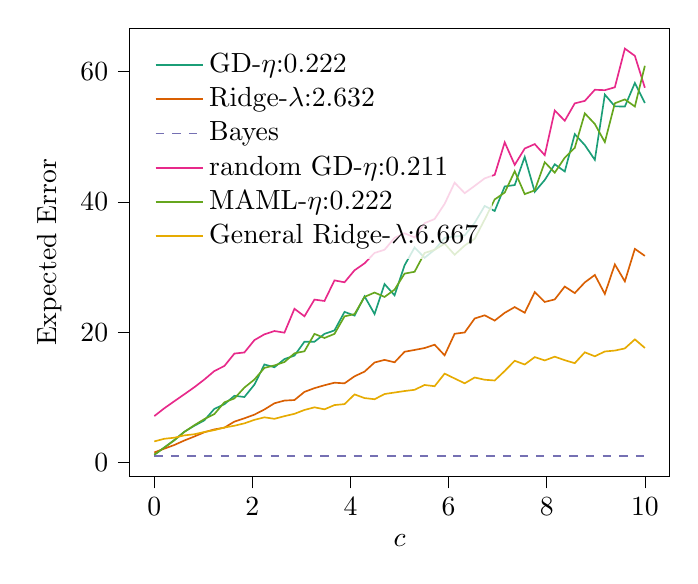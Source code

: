 % This file was created with tikzplotlib v0.10.1.
\begin{tikzpicture}

\definecolor{chocolate217952}{RGB}{217,95,2}
\definecolor{darkcyan27158119}{RGB}{27,158,119}
\definecolor{darkgray176}{RGB}{176,176,176}
\definecolor{deeppink23141138}{RGB}{231,41,138}
\definecolor{lightslategray117112179}{RGB}{117,112,179}
\definecolor{olivedrab10216630}{RGB}{102,166,30}
\definecolor{orange2301712}{RGB}{230,171,2}

\begin{axis}[
legend cell align={left},
legend style={
  fill opacity=0.8,
  draw opacity=1,
  text opacity=1,
  at={(0.03,0.97)},
  anchor=north west,
  draw=none
},
tick align=outside,
tick pos=left,
x grid style={darkgray176},
xlabel={\(\displaystyle c\)},
xmin=-0.5, xmax=10.5,
xtick style={color=black},
y grid style={darkgray176},
ylabel={Expected Error},
ymin=-2.126, ymax=66.633,
ytick style={color=black}
]
\addplot [semithick, darkcyan27158119]
table {%
0 1.219
0.204 2.322
0.408 3.48
0.612 4.739
0.816 5.66
1.02 6.493
1.224 8.253
1.429 8.967
1.633 10.258
1.837 10.076
2.041 11.975
2.245 15.063
2.449 14.641
2.653 15.891
2.857 16.42
3.061 18.56
3.265 18.548
3.469 19.756
3.673 20.284
3.878 23.129
4.082 22.563
4.286 25.512
4.49 22.803
4.694 27.389
4.898 25.663
5.102 30.282
5.306 33.001
5.51 31.423
5.714 32.664
5.918 34.471
6.122 34.682
6.327 34.856
6.531 36.786
6.735 39.379
6.939 38.612
7.143 42.368
7.347 42.579
7.551 46.898
7.755 41.546
7.959 43.359
8.163 45.764
8.367 44.662
8.571 50.387
8.776 48.709
8.98 46.448
9.184 56.453
9.388 54.654
9.592 54.621
9.796 58.235
10 55.174
};
\addlegendentry{GD-$\eta$:0.222}
\addplot [semithick, chocolate217952]
table {%
0 1.575
0.204 2.15
0.408 2.713
0.612 3.401
0.816 4.014
1.02 4.668
1.224 5.107
1.429 5.374
1.633 6.303
1.837 6.811
2.041 7.371
2.245 8.162
2.449 9.111
2.653 9.528
2.857 9.609
3.061 10.857
3.265 11.433
3.469 11.878
3.673 12.265
3.878 12.172
4.082 13.252
4.286 13.968
4.49 15.367
4.694 15.767
4.898 15.396
5.102 17.016
5.306 17.291
5.51 17.587
5.714 18.093
5.918 16.468
6.122 19.773
6.327 19.972
6.531 22.119
6.735 22.603
6.939 21.796
7.143 22.985
7.347 23.866
7.551 23.0
7.755 26.162
7.959 24.652
8.163 25.04
8.367 27.015
8.571 26.012
8.776 27.655
8.98 28.792
9.184 25.877
9.388 30.407
9.592 27.809
9.796 32.794
10 31.716
};
\addlegendentry{Ridge-$\lambda$:2.632}
\addplot [semithick, lightslategray117112179, dashed]
table {%
0 1.0
0.204 1.0
0.408 1.0
0.612 1.0
0.816 1.0
1.02 1.0
1.224 1.0
1.429 1.0
1.633 1.0
1.837 1.0
2.041 1.0
2.245 1.0
2.449 1.0
2.653 1.0
2.857 1.0
3.061 1.0
3.265 1.0
3.469 1.0
3.673 1.0
3.878 1.0
4.082 1.0
4.286 1.0
4.49 1.0
4.694 1.0
4.898 1.0
5.102 1.0
5.306 1.0
5.51 1.0
5.714 1.0
5.918 1.0
6.122 1.0
6.327 1.0
6.531 1.0
6.735 1.0
6.939 1.0
7.143 1.0
7.347 1.0
7.551 1.0
7.755 1.0
7.959 1.0
8.163 1.0
8.367 1.0
8.571 1.0
8.776 1.0
8.98 1.0
9.184 1.0
9.388 1.0
9.592 1.0
9.796 1.0
10 1.0
};
\addlegendentry{Bayes}
\addplot [semithick, deeppink23141138]
table {%
0 7.147
0.204 8.345
0.408 9.426
0.612 10.492
0.816 11.573
1.02 12.755
1.224 14.055
1.429 14.834
1.633 16.736
1.837 16.907
2.041 18.801
2.245 19.689
2.449 20.193
2.653 19.941
2.857 23.602
3.061 22.452
3.265 25.015
3.469 24.802
3.673 27.959
3.878 27.67
4.082 29.509
4.286 30.575
4.49 32.172
4.694 32.658
4.898 34.481
5.102 35.185
5.306 34.544
5.51 36.733
5.714 37.374
5.918 39.689
6.122 42.946
6.327 41.336
6.531 42.456
6.735 43.606
6.939 44.15
7.143 49.132
7.347 45.68
7.551 48.186
7.755 48.86
7.959 47.163
8.163 54.022
8.367 52.439
8.571 55.11
8.776 55.489
8.98 57.193
9.184 57.132
9.388 57.574
9.592 63.508
9.796 62.396
10 57.5
};
\addlegendentry{random GD-$\eta$:0.211}
\addplot [semithick, olivedrab10216630]
table {%
0 1.225
0.204 2.318
0.408 3.43
0.612 4.72
0.816 5.749
1.02 6.684
1.224 7.451
1.429 9.261
1.633 9.855
1.837 11.522
2.041 12.756
2.245 14.539
2.449 14.921
2.653 15.435
2.857 16.771
3.061 17.09
3.265 19.754
3.469 19.126
3.673 19.754
3.878 22.445
4.082 22.789
4.286 25.429
4.49 26.096
4.694 25.423
4.898 26.545
5.102 29.001
5.306 29.283
5.51 32.167
5.714 32.651
5.918 33.594
6.122 31.895
6.327 33.302
6.531 34.344
6.735 37.296
6.939 40.374
7.143 41.431
7.347 44.704
7.551 41.192
7.755 41.761
7.959 46.085
8.163 44.479
8.367 46.777
8.571 48.292
8.776 53.574
8.98 51.947
9.184 49.16
9.388 55.125
9.592 55.715
9.796 54.628
10 60.871
};
\addlegendentry{MAML-$\eta$:0.222}
\addplot [semithick, orange2301712]
table {%
0 3.262
0.204 3.669
0.408 3.83
0.612 4.192
0.816 4.363
1.02 4.709
1.224 4.993
1.429 5.391
1.633 5.668
1.837 6.034
2.041 6.571
2.245 6.958
2.449 6.728
2.653 7.135
2.857 7.495
3.061 8.088
3.265 8.491
3.469 8.183
3.673 8.838
3.878 8.985
4.082 10.471
4.286 9.911
4.49 9.733
4.694 10.532
4.898 10.762
5.102 10.99
5.306 11.179
5.51 11.919
5.714 11.728
5.918 13.659
6.122 12.916
6.327 12.176
6.531 13.066
6.735 12.723
6.939 12.608
7.143 14.067
7.347 15.63
7.551 15.058
7.755 16.192
7.959 15.685
8.163 16.259
8.367 15.717
8.571 15.265
8.776 16.929
8.98 16.319
9.184 17.056
9.388 17.197
9.592 17.526
9.796 18.913
10 17.598
};
\addlegendentry{General Ridge-$\lambda$:6.667}
\end{axis}

\end{tikzpicture}
